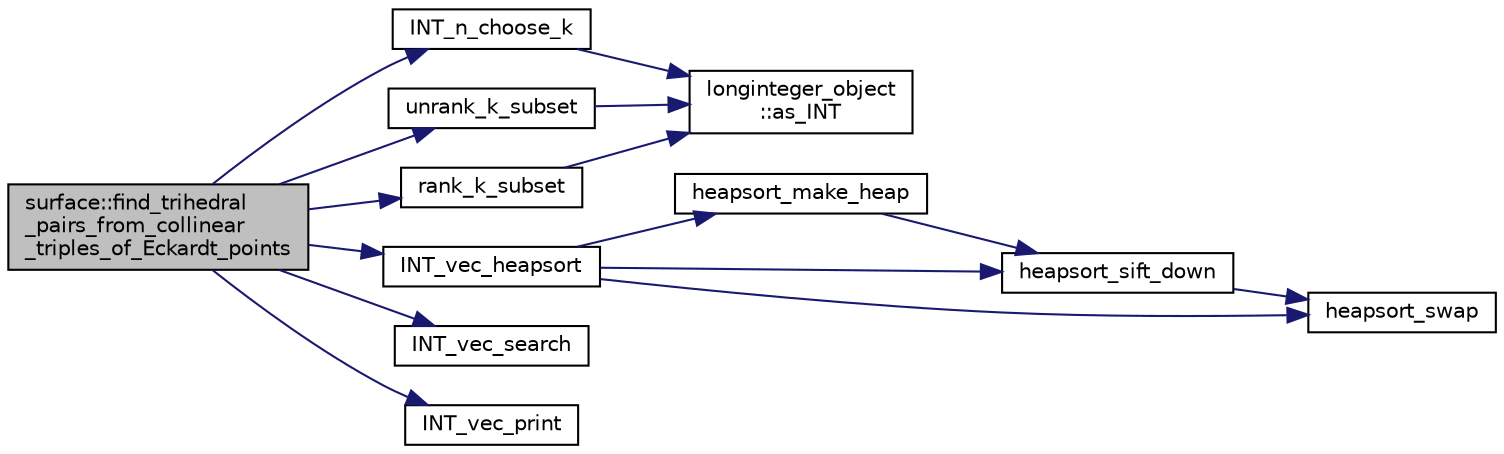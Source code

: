 digraph "surface::find_trihedral_pairs_from_collinear_triples_of_Eckardt_points"
{
  edge [fontname="Helvetica",fontsize="10",labelfontname="Helvetica",labelfontsize="10"];
  node [fontname="Helvetica",fontsize="10",shape=record];
  rankdir="LR";
  Node2456 [label="surface::find_trihedral\l_pairs_from_collinear\l_triples_of_Eckardt_points",height=0.2,width=0.4,color="black", fillcolor="grey75", style="filled", fontcolor="black"];
  Node2456 -> Node2457 [color="midnightblue",fontsize="10",style="solid",fontname="Helvetica"];
  Node2457 [label="INT_n_choose_k",height=0.2,width=0.4,color="black", fillcolor="white", style="filled",URL="$d2/d7c/combinatorics_8_c.html#aa74adc702e59feadb839f44c0aaec8f6"];
  Node2457 -> Node2458 [color="midnightblue",fontsize="10",style="solid",fontname="Helvetica"];
  Node2458 [label="longinteger_object\l::as_INT",height=0.2,width=0.4,color="black", fillcolor="white", style="filled",URL="$dd/d7e/classlonginteger__object.html#afb992d4679a6741acc63c8bcba27971e"];
  Node2456 -> Node2459 [color="midnightblue",fontsize="10",style="solid",fontname="Helvetica"];
  Node2459 [label="unrank_k_subset",height=0.2,width=0.4,color="black", fillcolor="white", style="filled",URL="$d2/d7c/combinatorics_8_c.html#a709dbec12f4da5bb02b9352d45a2c77d"];
  Node2459 -> Node2458 [color="midnightblue",fontsize="10",style="solid",fontname="Helvetica"];
  Node2456 -> Node2460 [color="midnightblue",fontsize="10",style="solid",fontname="Helvetica"];
  Node2460 [label="INT_vec_heapsort",height=0.2,width=0.4,color="black", fillcolor="white", style="filled",URL="$d5/de2/foundations_2data__structures_2data__structures_8h.html#a3590ad9987f801fbfc94634300182f39"];
  Node2460 -> Node2461 [color="midnightblue",fontsize="10",style="solid",fontname="Helvetica"];
  Node2461 [label="heapsort_make_heap",height=0.2,width=0.4,color="black", fillcolor="white", style="filled",URL="$d4/dd7/sorting_8_c.html#a42f24453d7d77eeb1338ebd1a13cfdbb"];
  Node2461 -> Node2462 [color="midnightblue",fontsize="10",style="solid",fontname="Helvetica"];
  Node2462 [label="heapsort_sift_down",height=0.2,width=0.4,color="black", fillcolor="white", style="filled",URL="$d4/dd7/sorting_8_c.html#a65cbb1a6a3f01f511673705437ddc18b"];
  Node2462 -> Node2463 [color="midnightblue",fontsize="10",style="solid",fontname="Helvetica"];
  Node2463 [label="heapsort_swap",height=0.2,width=0.4,color="black", fillcolor="white", style="filled",URL="$d4/dd7/sorting_8_c.html#a8f048362e6065297b19b6975bcbbfcc6"];
  Node2460 -> Node2463 [color="midnightblue",fontsize="10",style="solid",fontname="Helvetica"];
  Node2460 -> Node2462 [color="midnightblue",fontsize="10",style="solid",fontname="Helvetica"];
  Node2456 -> Node2464 [color="midnightblue",fontsize="10",style="solid",fontname="Helvetica"];
  Node2464 [label="rank_k_subset",height=0.2,width=0.4,color="black", fillcolor="white", style="filled",URL="$d2/d7c/combinatorics_8_c.html#a8ec9127fb82ee9dfa337c897c7060a57"];
  Node2464 -> Node2458 [color="midnightblue",fontsize="10",style="solid",fontname="Helvetica"];
  Node2456 -> Node2465 [color="midnightblue",fontsize="10",style="solid",fontname="Helvetica"];
  Node2465 [label="INT_vec_search",height=0.2,width=0.4,color="black", fillcolor="white", style="filled",URL="$d5/de2/foundations_2data__structures_2data__structures_8h.html#ad103ef2316a1f671bdb68fd9cd9ba945"];
  Node2456 -> Node2466 [color="midnightblue",fontsize="10",style="solid",fontname="Helvetica"];
  Node2466 [label="INT_vec_print",height=0.2,width=0.4,color="black", fillcolor="white", style="filled",URL="$df/dbf/sajeeb_8_c.html#a79a5901af0b47dd0d694109543c027fe"];
}
